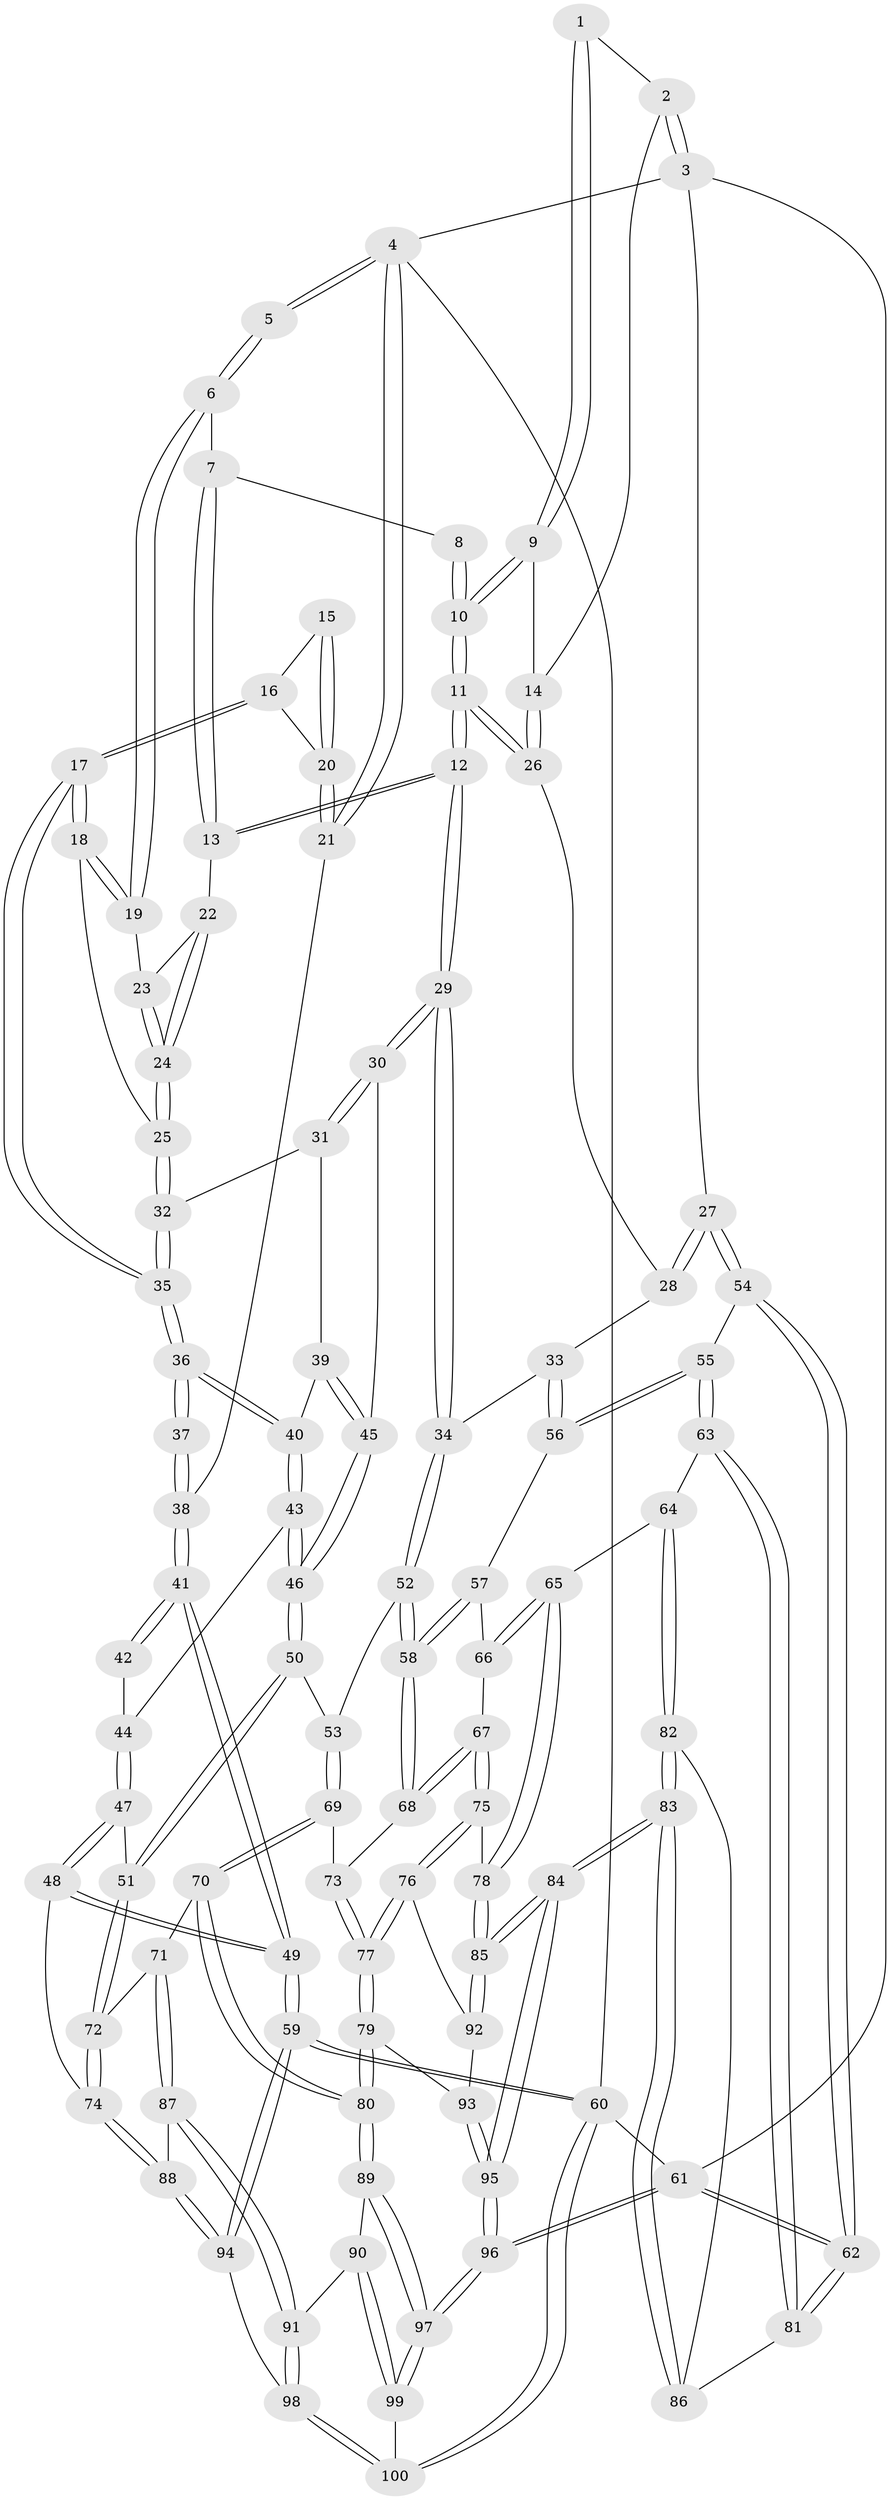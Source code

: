 // coarse degree distribution, {4: 0.5, 3: 0.325, 2: 0.025, 5: 0.125, 6: 0.025}
// Generated by graph-tools (version 1.1) at 2025/38/03/04/25 23:38:33]
// undirected, 100 vertices, 247 edges
graph export_dot {
  node [color=gray90,style=filled];
  1 [pos="+0.6731525178090694+0"];
  2 [pos="+0.9941678384621121+0"];
  3 [pos="+1+0"];
  4 [pos="+0+0"];
  5 [pos="+0+0"];
  6 [pos="+0.3305440722214688+0"];
  7 [pos="+0.5228609038577907+0"];
  8 [pos="+0.5262965840014013+0"];
  9 [pos="+0.7157485347448326+0.03350882264943967"];
  10 [pos="+0.6169069796031943+0.05630188363630437"];
  11 [pos="+0.6117436561631628+0.17294475293412792"];
  12 [pos="+0.5886634090075322+0.202846849420007"];
  13 [pos="+0.5122254894510638+0.13389233264117703"];
  14 [pos="+0.7629891161578947+0.06575701606451077"];
  15 [pos="+0.058657780811601605+0.02852960581582033"];
  16 [pos="+0.12250026066877891+0.10544073366855075"];
  17 [pos="+0.16436419529739343+0.12659827281089733"];
  18 [pos="+0.247056885063408+0.032924748410789684"];
  19 [pos="+0.33040373840571025+0"];
  20 [pos="+0+0.10830680913457405"];
  21 [pos="+0+0.13999367153308087"];
  22 [pos="+0.4882868706047257+0.12245056259102007"];
  23 [pos="+0.427064056960049+0.05434624076015179"];
  24 [pos="+0.3797943903231713+0.16249267141257795"];
  25 [pos="+0.3681848457708894+0.17345028530008405"];
  26 [pos="+0.775412645029864+0.12605336436604472"];
  27 [pos="+1+0.13884819489694292"];
  28 [pos="+0.7931630909204874+0.13462623744927077"];
  29 [pos="+0.5652117806922706+0.33767479659139726"];
  30 [pos="+0.5453414607897288+0.3340647470929104"];
  31 [pos="+0.4025287091075638+0.2630103946833702"];
  32 [pos="+0.370725247523044+0.21405869408963632"];
  33 [pos="+0.7605624899997349+0.3747847055596534"];
  34 [pos="+0.5669567027848313+0.34024383930472446"];
  35 [pos="+0.1547778139433242+0.2224462505591479"];
  36 [pos="+0.14912311184530136+0.23618272574074936"];
  37 [pos="+0.13678102744359985+0.23766714327585878"];
  38 [pos="+0+0.2645109562256476"];
  39 [pos="+0.2889887446559689+0.3245485849794883"];
  40 [pos="+0.15892500013249986+0.26251574177971276"];
  41 [pos="+0+0.4237935495780398"];
  42 [pos="+0.03794008556901463+0.3557169223493885"];
  43 [pos="+0.1489791208459477+0.35044884466574583"];
  44 [pos="+0.1299370745302494+0.3813598188573921"];
  45 [pos="+0.3080241147953073+0.42835944750340804"];
  46 [pos="+0.2894218398395601+0.4609268155121957"];
  47 [pos="+0.07434587286908954+0.49681070802976196"];
  48 [pos="+0+0.5459316814355648"];
  49 [pos="+0+0.5484919812662704"];
  50 [pos="+0.2893670347938834+0.46151972294352994"];
  51 [pos="+0.20161819358926322+0.5600045589967227"];
  52 [pos="+0.5567847148521496+0.3907581743388776"];
  53 [pos="+0.4090136166630991+0.5389447441251326"];
  54 [pos="+1+0.39734512543800704"];
  55 [pos="+1+0.42059675422414833"];
  56 [pos="+0.8327564514480373+0.40911835136220825"];
  57 [pos="+0.745401800826991+0.5514084589960552"];
  58 [pos="+0.5956806878884272+0.5645034362322744"];
  59 [pos="+0+1"];
  60 [pos="+0+1"];
  61 [pos="+1+1"];
  62 [pos="+1+0.9081996032960067"];
  63 [pos="+0.913398995094158+0.6294043699437459"];
  64 [pos="+0.8762692368420517+0.6562171324989234"];
  65 [pos="+0.8581981766834619+0.6608596350455131"];
  66 [pos="+0.7454034384540206+0.5514274026931842"];
  67 [pos="+0.7318494536601976+0.6530002725678735"];
  68 [pos="+0.5917345975548663+0.5850746356814212"];
  69 [pos="+0.4070049542016769+0.6299249561549114"];
  70 [pos="+0.4026447837379245+0.6363278219363706"];
  71 [pos="+0.37136849306154757+0.6532299259547525"];
  72 [pos="+0.20820640299285784+0.5807198977748946"];
  73 [pos="+0.5776002520582081+0.6096348602000092"];
  74 [pos="+0.17109470468727037+0.6897735838744491"];
  75 [pos="+0.7431389528216102+0.680818759002227"];
  76 [pos="+0.7022251286655579+0.7182722180056045"];
  77 [pos="+0.5951878305236572+0.7378296324887118"];
  78 [pos="+0.7948192202373561+0.6889661799205281"];
  79 [pos="+0.5639506163129213+0.7896214964667068"];
  80 [pos="+0.5443642988619546+0.8032227326609397"];
  81 [pos="+0.9984990999272805+0.8355683840569218"];
  82 [pos="+0.878367860424693+0.6873461168149138"];
  83 [pos="+0.8580232935799552+0.8695579544041789"];
  84 [pos="+0.8422111300784528+0.8780080986596794"];
  85 [pos="+0.8108302954355784+0.8231371505392101"];
  86 [pos="+0.9486952304283992+0.8434098738580671"];
  87 [pos="+0.32089276011717854+0.7846398663943364"];
  88 [pos="+0.17024037144582302+0.7811316818086541"];
  89 [pos="+0.5303886430908419+0.8258798009293775"];
  90 [pos="+0.47168703126382927+0.8479754104604051"];
  91 [pos="+0.36059823170605165+0.832910487950064"];
  92 [pos="+0.7254567475597324+0.7791178061238544"];
  93 [pos="+0.6831981887812149+0.8417393085473472"];
  94 [pos="+0.1690336528879828+0.782263573487907"];
  95 [pos="+0.7860713464839113+0.9741317091694054"];
  96 [pos="+0.7378550624642961+1"];
  97 [pos="+0.7184246208517593+1"];
  98 [pos="+0.2875521299044178+1"];
  99 [pos="+0.41121065366100296+1"];
  100 [pos="+0.2740524802324604+1"];
  1 -- 2;
  1 -- 9;
  1 -- 9;
  2 -- 3;
  2 -- 3;
  2 -- 14;
  3 -- 4;
  3 -- 27;
  3 -- 61;
  4 -- 5;
  4 -- 5;
  4 -- 21;
  4 -- 21;
  4 -- 60;
  5 -- 6;
  5 -- 6;
  6 -- 7;
  6 -- 19;
  6 -- 19;
  7 -- 8;
  7 -- 13;
  7 -- 13;
  8 -- 10;
  8 -- 10;
  9 -- 10;
  9 -- 10;
  9 -- 14;
  10 -- 11;
  10 -- 11;
  11 -- 12;
  11 -- 12;
  11 -- 26;
  11 -- 26;
  12 -- 13;
  12 -- 13;
  12 -- 29;
  12 -- 29;
  13 -- 22;
  14 -- 26;
  14 -- 26;
  15 -- 16;
  15 -- 20;
  15 -- 20;
  16 -- 17;
  16 -- 17;
  16 -- 20;
  17 -- 18;
  17 -- 18;
  17 -- 35;
  17 -- 35;
  18 -- 19;
  18 -- 19;
  18 -- 25;
  19 -- 23;
  20 -- 21;
  20 -- 21;
  21 -- 38;
  22 -- 23;
  22 -- 24;
  22 -- 24;
  23 -- 24;
  23 -- 24;
  24 -- 25;
  24 -- 25;
  25 -- 32;
  25 -- 32;
  26 -- 28;
  27 -- 28;
  27 -- 28;
  27 -- 54;
  27 -- 54;
  28 -- 33;
  29 -- 30;
  29 -- 30;
  29 -- 34;
  29 -- 34;
  30 -- 31;
  30 -- 31;
  30 -- 45;
  31 -- 32;
  31 -- 39;
  32 -- 35;
  32 -- 35;
  33 -- 34;
  33 -- 56;
  33 -- 56;
  34 -- 52;
  34 -- 52;
  35 -- 36;
  35 -- 36;
  36 -- 37;
  36 -- 37;
  36 -- 40;
  36 -- 40;
  37 -- 38;
  37 -- 38;
  38 -- 41;
  38 -- 41;
  39 -- 40;
  39 -- 45;
  39 -- 45;
  40 -- 43;
  40 -- 43;
  41 -- 42;
  41 -- 42;
  41 -- 49;
  41 -- 49;
  42 -- 44;
  43 -- 44;
  43 -- 46;
  43 -- 46;
  44 -- 47;
  44 -- 47;
  45 -- 46;
  45 -- 46;
  46 -- 50;
  46 -- 50;
  47 -- 48;
  47 -- 48;
  47 -- 51;
  48 -- 49;
  48 -- 49;
  48 -- 74;
  49 -- 59;
  49 -- 59;
  50 -- 51;
  50 -- 51;
  50 -- 53;
  51 -- 72;
  51 -- 72;
  52 -- 53;
  52 -- 58;
  52 -- 58;
  53 -- 69;
  53 -- 69;
  54 -- 55;
  54 -- 62;
  54 -- 62;
  55 -- 56;
  55 -- 56;
  55 -- 63;
  55 -- 63;
  56 -- 57;
  57 -- 58;
  57 -- 58;
  57 -- 66;
  58 -- 68;
  58 -- 68;
  59 -- 60;
  59 -- 60;
  59 -- 94;
  59 -- 94;
  60 -- 100;
  60 -- 100;
  60 -- 61;
  61 -- 62;
  61 -- 62;
  61 -- 96;
  61 -- 96;
  62 -- 81;
  62 -- 81;
  63 -- 64;
  63 -- 81;
  63 -- 81;
  64 -- 65;
  64 -- 82;
  64 -- 82;
  65 -- 66;
  65 -- 66;
  65 -- 78;
  65 -- 78;
  66 -- 67;
  67 -- 68;
  67 -- 68;
  67 -- 75;
  67 -- 75;
  68 -- 73;
  69 -- 70;
  69 -- 70;
  69 -- 73;
  70 -- 71;
  70 -- 80;
  70 -- 80;
  71 -- 72;
  71 -- 87;
  71 -- 87;
  72 -- 74;
  72 -- 74;
  73 -- 77;
  73 -- 77;
  74 -- 88;
  74 -- 88;
  75 -- 76;
  75 -- 76;
  75 -- 78;
  76 -- 77;
  76 -- 77;
  76 -- 92;
  77 -- 79;
  77 -- 79;
  78 -- 85;
  78 -- 85;
  79 -- 80;
  79 -- 80;
  79 -- 93;
  80 -- 89;
  80 -- 89;
  81 -- 86;
  82 -- 83;
  82 -- 83;
  82 -- 86;
  83 -- 84;
  83 -- 84;
  83 -- 86;
  83 -- 86;
  84 -- 85;
  84 -- 85;
  84 -- 95;
  84 -- 95;
  85 -- 92;
  85 -- 92;
  87 -- 88;
  87 -- 91;
  87 -- 91;
  88 -- 94;
  88 -- 94;
  89 -- 90;
  89 -- 97;
  89 -- 97;
  90 -- 91;
  90 -- 99;
  90 -- 99;
  91 -- 98;
  91 -- 98;
  92 -- 93;
  93 -- 95;
  93 -- 95;
  94 -- 98;
  95 -- 96;
  95 -- 96;
  96 -- 97;
  96 -- 97;
  97 -- 99;
  97 -- 99;
  98 -- 100;
  98 -- 100;
  99 -- 100;
}
